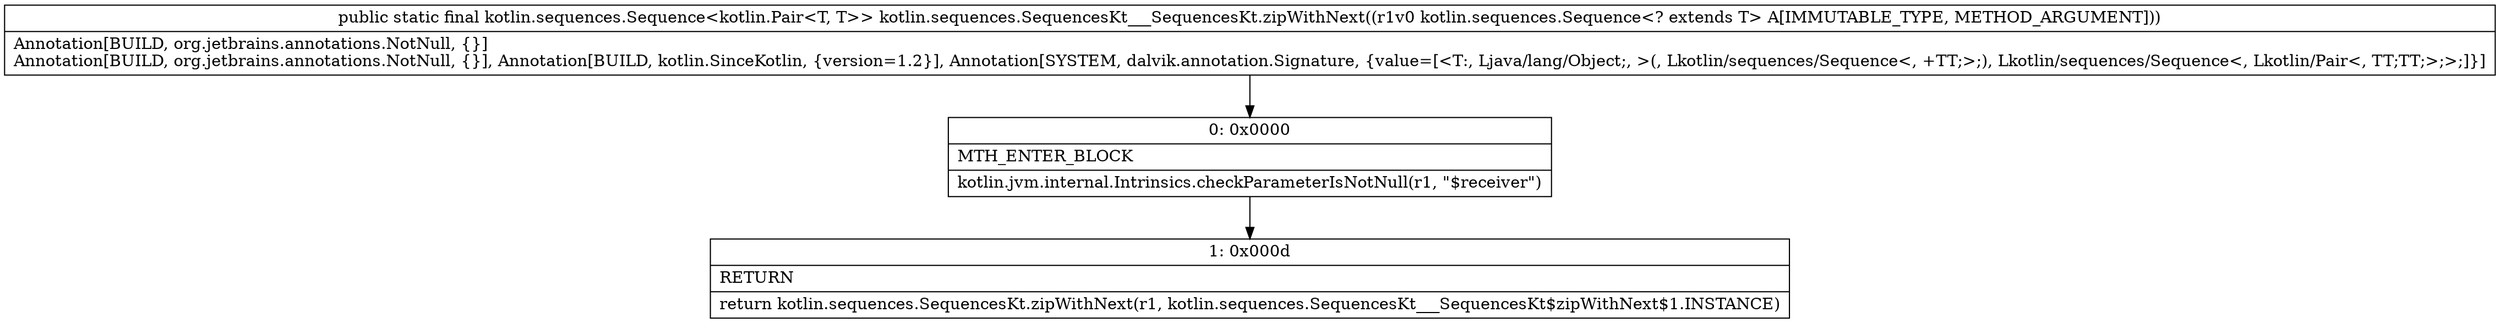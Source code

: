 digraph "CFG forkotlin.sequences.SequencesKt___SequencesKt.zipWithNext(Lkotlin\/sequences\/Sequence;)Lkotlin\/sequences\/Sequence;" {
Node_0 [shape=record,label="{0\:\ 0x0000|MTH_ENTER_BLOCK\l|kotlin.jvm.internal.Intrinsics.checkParameterIsNotNull(r1, \"$receiver\")\l}"];
Node_1 [shape=record,label="{1\:\ 0x000d|RETURN\l|return kotlin.sequences.SequencesKt.zipWithNext(r1, kotlin.sequences.SequencesKt___SequencesKt$zipWithNext$1.INSTANCE)\l}"];
MethodNode[shape=record,label="{public static final kotlin.sequences.Sequence\<kotlin.Pair\<T, T\>\> kotlin.sequences.SequencesKt___SequencesKt.zipWithNext((r1v0 kotlin.sequences.Sequence\<? extends T\> A[IMMUTABLE_TYPE, METHOD_ARGUMENT]))  | Annotation[BUILD, org.jetbrains.annotations.NotNull, \{\}]\lAnnotation[BUILD, org.jetbrains.annotations.NotNull, \{\}], Annotation[BUILD, kotlin.SinceKotlin, \{version=1.2\}], Annotation[SYSTEM, dalvik.annotation.Signature, \{value=[\<T:, Ljava\/lang\/Object;, \>(, Lkotlin\/sequences\/Sequence\<, +TT;\>;), Lkotlin\/sequences\/Sequence\<, Lkotlin\/Pair\<, TT;TT;\>;\>;]\}]\l}"];
MethodNode -> Node_0;
Node_0 -> Node_1;
}

